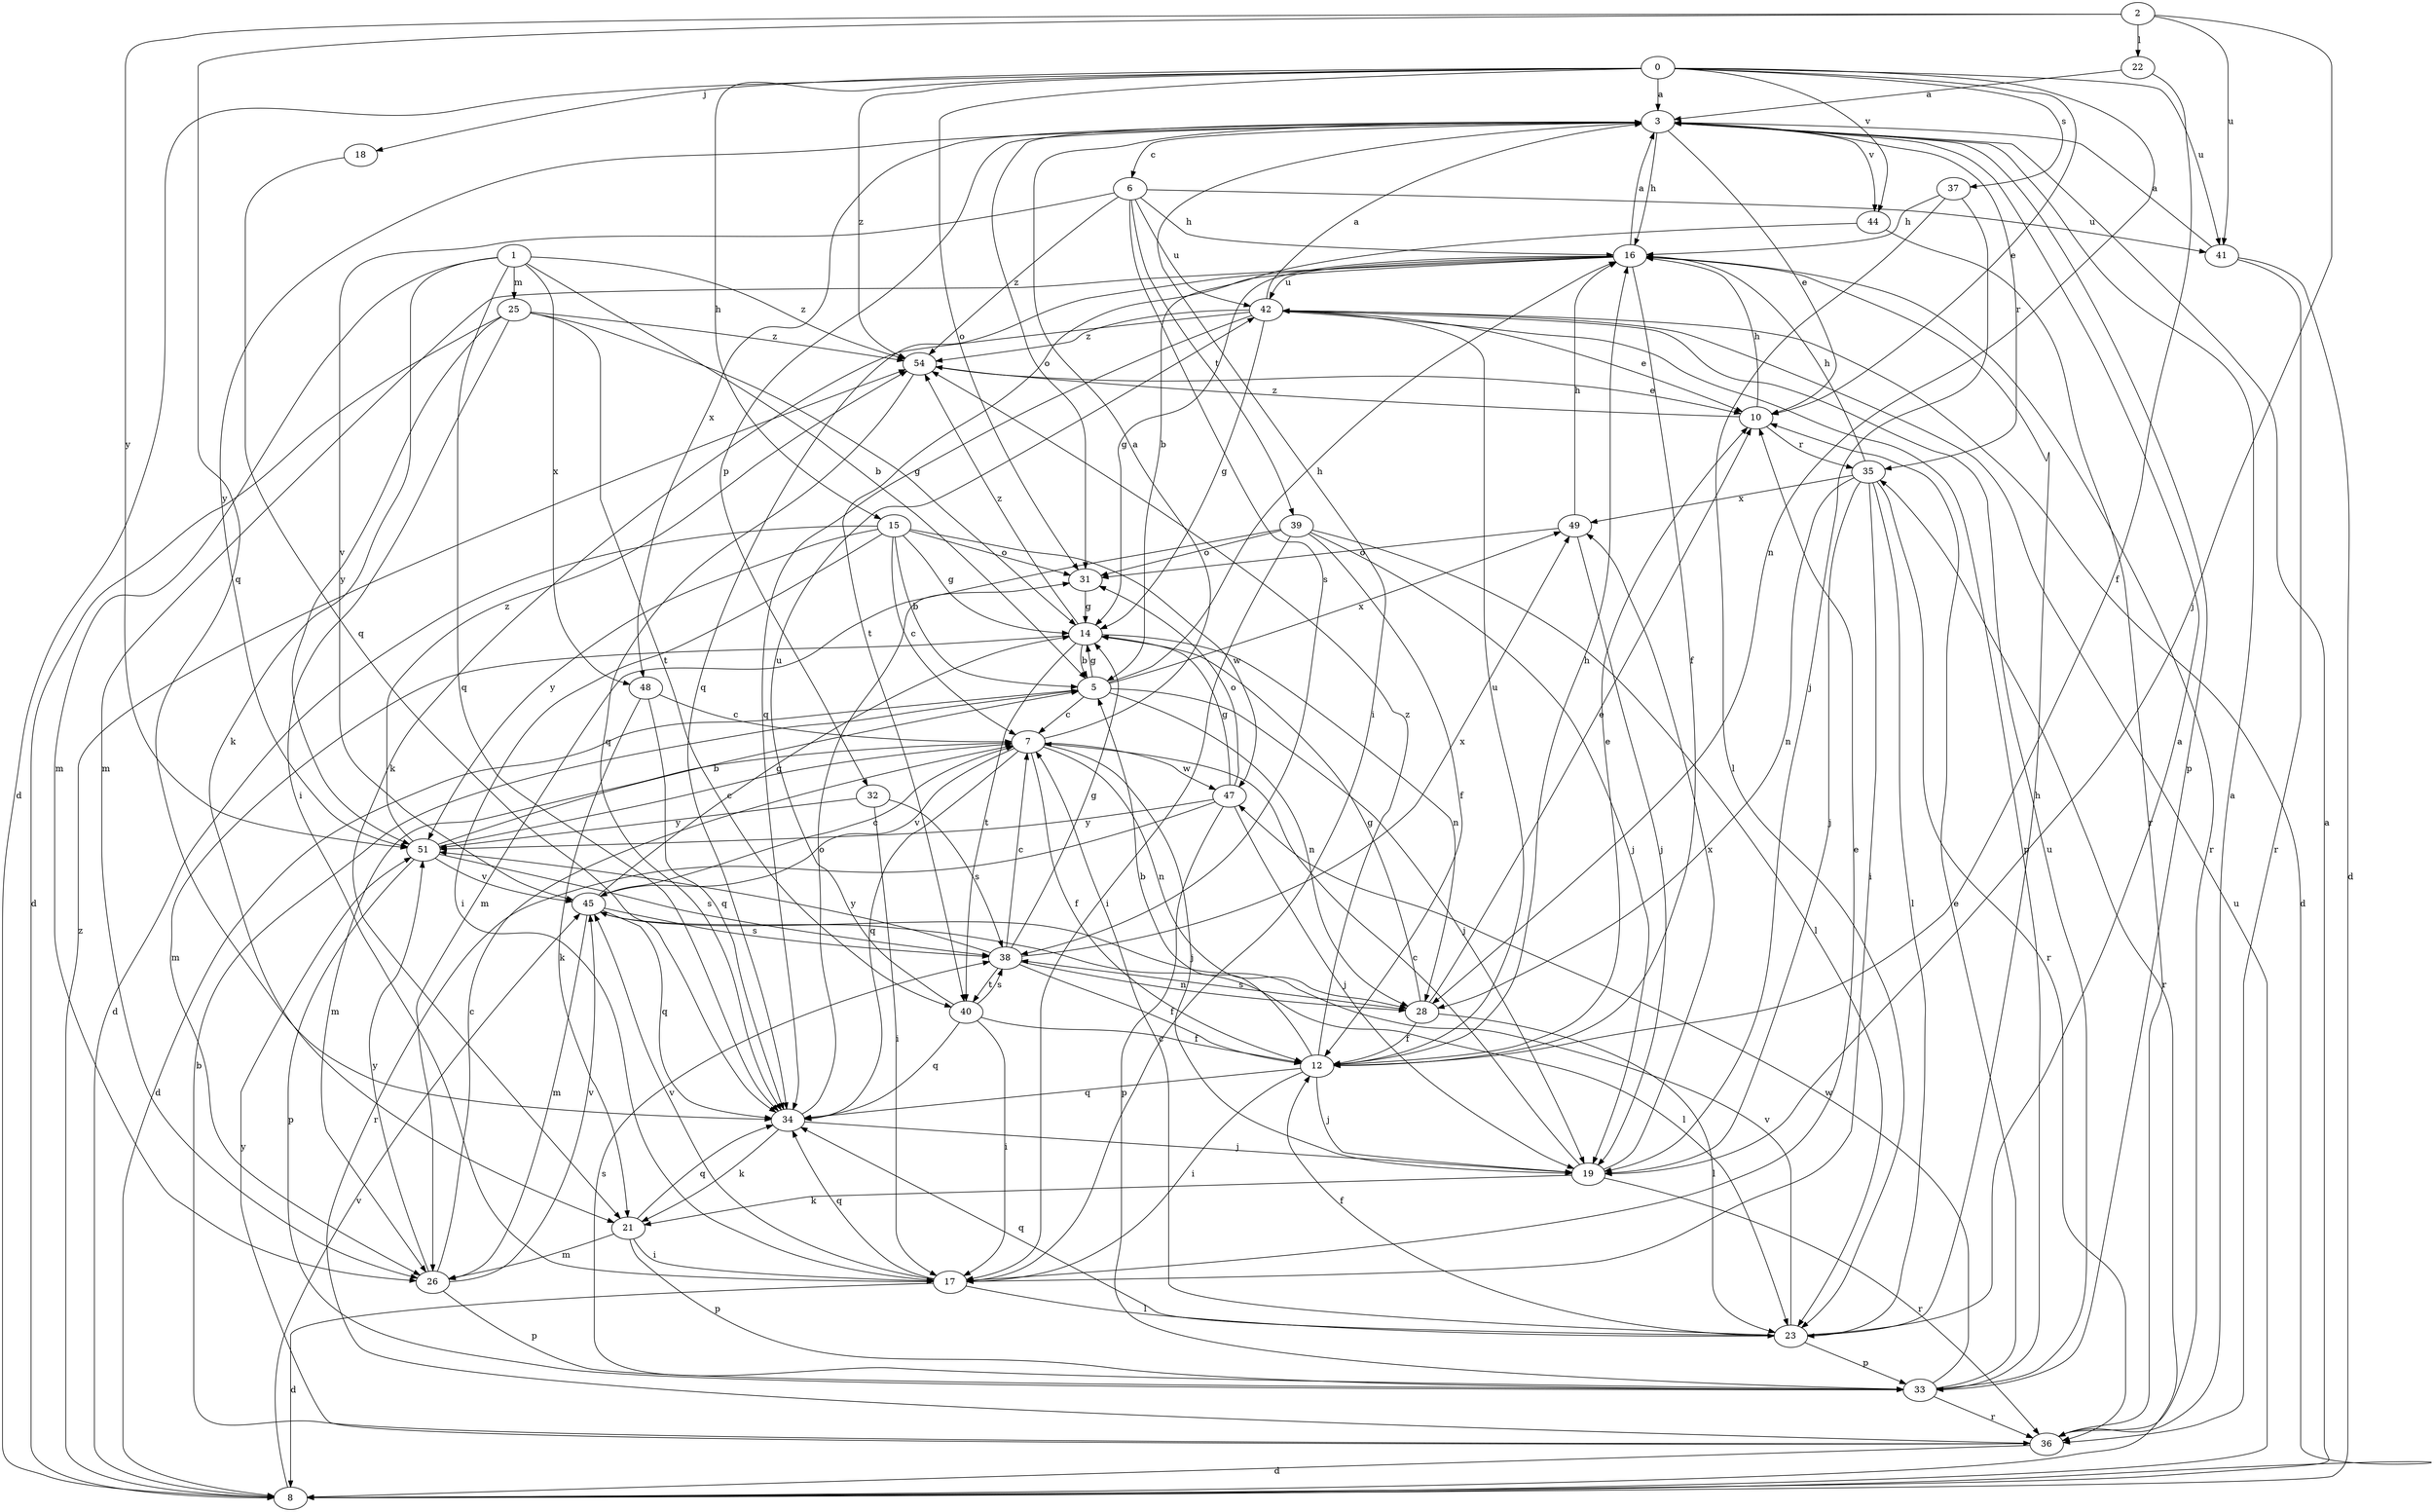strict digraph  {
0;
1;
2;
3;
5;
6;
7;
8;
10;
12;
14;
15;
16;
17;
18;
19;
21;
22;
23;
25;
26;
28;
31;
32;
33;
34;
35;
36;
37;
38;
39;
40;
41;
42;
44;
45;
47;
48;
49;
51;
54;
0 -> 3  [label=a];
0 -> 8  [label=d];
0 -> 10  [label=e];
0 -> 15  [label=h];
0 -> 18  [label=j];
0 -> 28  [label=n];
0 -> 31  [label=o];
0 -> 37  [label=s];
0 -> 41  [label=u];
0 -> 44  [label=v];
0 -> 54  [label=z];
1 -> 5  [label=b];
1 -> 21  [label=k];
1 -> 25  [label=m];
1 -> 26  [label=m];
1 -> 34  [label=q];
1 -> 48  [label=x];
1 -> 54  [label=z];
2 -> 19  [label=j];
2 -> 22  [label=l];
2 -> 34  [label=q];
2 -> 41  [label=u];
2 -> 51  [label=y];
3 -> 6  [label=c];
3 -> 10  [label=e];
3 -> 16  [label=h];
3 -> 17  [label=i];
3 -> 31  [label=o];
3 -> 32  [label=p];
3 -> 33  [label=p];
3 -> 35  [label=r];
3 -> 44  [label=v];
3 -> 48  [label=x];
3 -> 51  [label=y];
5 -> 7  [label=c];
5 -> 8  [label=d];
5 -> 14  [label=g];
5 -> 16  [label=h];
5 -> 19  [label=j];
5 -> 28  [label=n];
5 -> 49  [label=x];
6 -> 16  [label=h];
6 -> 38  [label=s];
6 -> 39  [label=t];
6 -> 41  [label=u];
6 -> 42  [label=u];
6 -> 45  [label=v];
6 -> 54  [label=z];
7 -> 3  [label=a];
7 -> 12  [label=f];
7 -> 19  [label=j];
7 -> 26  [label=m];
7 -> 28  [label=n];
7 -> 34  [label=q];
7 -> 45  [label=v];
7 -> 47  [label=w];
8 -> 3  [label=a];
8 -> 35  [label=r];
8 -> 42  [label=u];
8 -> 45  [label=v];
8 -> 54  [label=z];
10 -> 16  [label=h];
10 -> 35  [label=r];
10 -> 54  [label=z];
12 -> 5  [label=b];
12 -> 10  [label=e];
12 -> 16  [label=h];
12 -> 17  [label=i];
12 -> 19  [label=j];
12 -> 34  [label=q];
12 -> 42  [label=u];
12 -> 54  [label=z];
14 -> 5  [label=b];
14 -> 26  [label=m];
14 -> 28  [label=n];
14 -> 40  [label=t];
14 -> 54  [label=z];
15 -> 5  [label=b];
15 -> 7  [label=c];
15 -> 8  [label=d];
15 -> 14  [label=g];
15 -> 17  [label=i];
15 -> 31  [label=o];
15 -> 47  [label=w];
15 -> 51  [label=y];
16 -> 3  [label=a];
16 -> 12  [label=f];
16 -> 14  [label=g];
16 -> 26  [label=m];
16 -> 34  [label=q];
16 -> 36  [label=r];
16 -> 40  [label=t];
16 -> 42  [label=u];
17 -> 8  [label=d];
17 -> 10  [label=e];
17 -> 23  [label=l];
17 -> 34  [label=q];
17 -> 45  [label=v];
18 -> 34  [label=q];
19 -> 7  [label=c];
19 -> 21  [label=k];
19 -> 36  [label=r];
19 -> 49  [label=x];
21 -> 17  [label=i];
21 -> 26  [label=m];
21 -> 33  [label=p];
21 -> 34  [label=q];
22 -> 3  [label=a];
22 -> 12  [label=f];
23 -> 3  [label=a];
23 -> 7  [label=c];
23 -> 12  [label=f];
23 -> 16  [label=h];
23 -> 33  [label=p];
23 -> 34  [label=q];
23 -> 45  [label=v];
25 -> 8  [label=d];
25 -> 14  [label=g];
25 -> 17  [label=i];
25 -> 40  [label=t];
25 -> 51  [label=y];
25 -> 54  [label=z];
26 -> 7  [label=c];
26 -> 33  [label=p];
26 -> 45  [label=v];
26 -> 51  [label=y];
28 -> 10  [label=e];
28 -> 12  [label=f];
28 -> 14  [label=g];
28 -> 23  [label=l];
28 -> 38  [label=s];
31 -> 14  [label=g];
32 -> 17  [label=i];
32 -> 38  [label=s];
32 -> 51  [label=y];
33 -> 10  [label=e];
33 -> 36  [label=r];
33 -> 38  [label=s];
33 -> 42  [label=u];
33 -> 47  [label=w];
34 -> 19  [label=j];
34 -> 21  [label=k];
34 -> 31  [label=o];
35 -> 16  [label=h];
35 -> 17  [label=i];
35 -> 19  [label=j];
35 -> 23  [label=l];
35 -> 28  [label=n];
35 -> 36  [label=r];
35 -> 49  [label=x];
36 -> 3  [label=a];
36 -> 5  [label=b];
36 -> 8  [label=d];
36 -> 51  [label=y];
37 -> 16  [label=h];
37 -> 19  [label=j];
37 -> 23  [label=l];
38 -> 7  [label=c];
38 -> 12  [label=f];
38 -> 14  [label=g];
38 -> 28  [label=n];
38 -> 40  [label=t];
38 -> 49  [label=x];
38 -> 51  [label=y];
39 -> 12  [label=f];
39 -> 17  [label=i];
39 -> 19  [label=j];
39 -> 23  [label=l];
39 -> 26  [label=m];
39 -> 31  [label=o];
40 -> 12  [label=f];
40 -> 17  [label=i];
40 -> 34  [label=q];
40 -> 38  [label=s];
40 -> 42  [label=u];
41 -> 3  [label=a];
41 -> 8  [label=d];
41 -> 36  [label=r];
42 -> 3  [label=a];
42 -> 8  [label=d];
42 -> 10  [label=e];
42 -> 14  [label=g];
42 -> 21  [label=k];
42 -> 33  [label=p];
42 -> 34  [label=q];
42 -> 54  [label=z];
44 -> 5  [label=b];
44 -> 36  [label=r];
45 -> 7  [label=c];
45 -> 14  [label=g];
45 -> 23  [label=l];
45 -> 26  [label=m];
45 -> 34  [label=q];
45 -> 38  [label=s];
47 -> 14  [label=g];
47 -> 19  [label=j];
47 -> 31  [label=o];
47 -> 33  [label=p];
47 -> 36  [label=r];
47 -> 51  [label=y];
48 -> 7  [label=c];
48 -> 21  [label=k];
48 -> 34  [label=q];
49 -> 16  [label=h];
49 -> 19  [label=j];
49 -> 31  [label=o];
51 -> 5  [label=b];
51 -> 7  [label=c];
51 -> 33  [label=p];
51 -> 38  [label=s];
51 -> 45  [label=v];
51 -> 54  [label=z];
54 -> 10  [label=e];
54 -> 34  [label=q];
}
